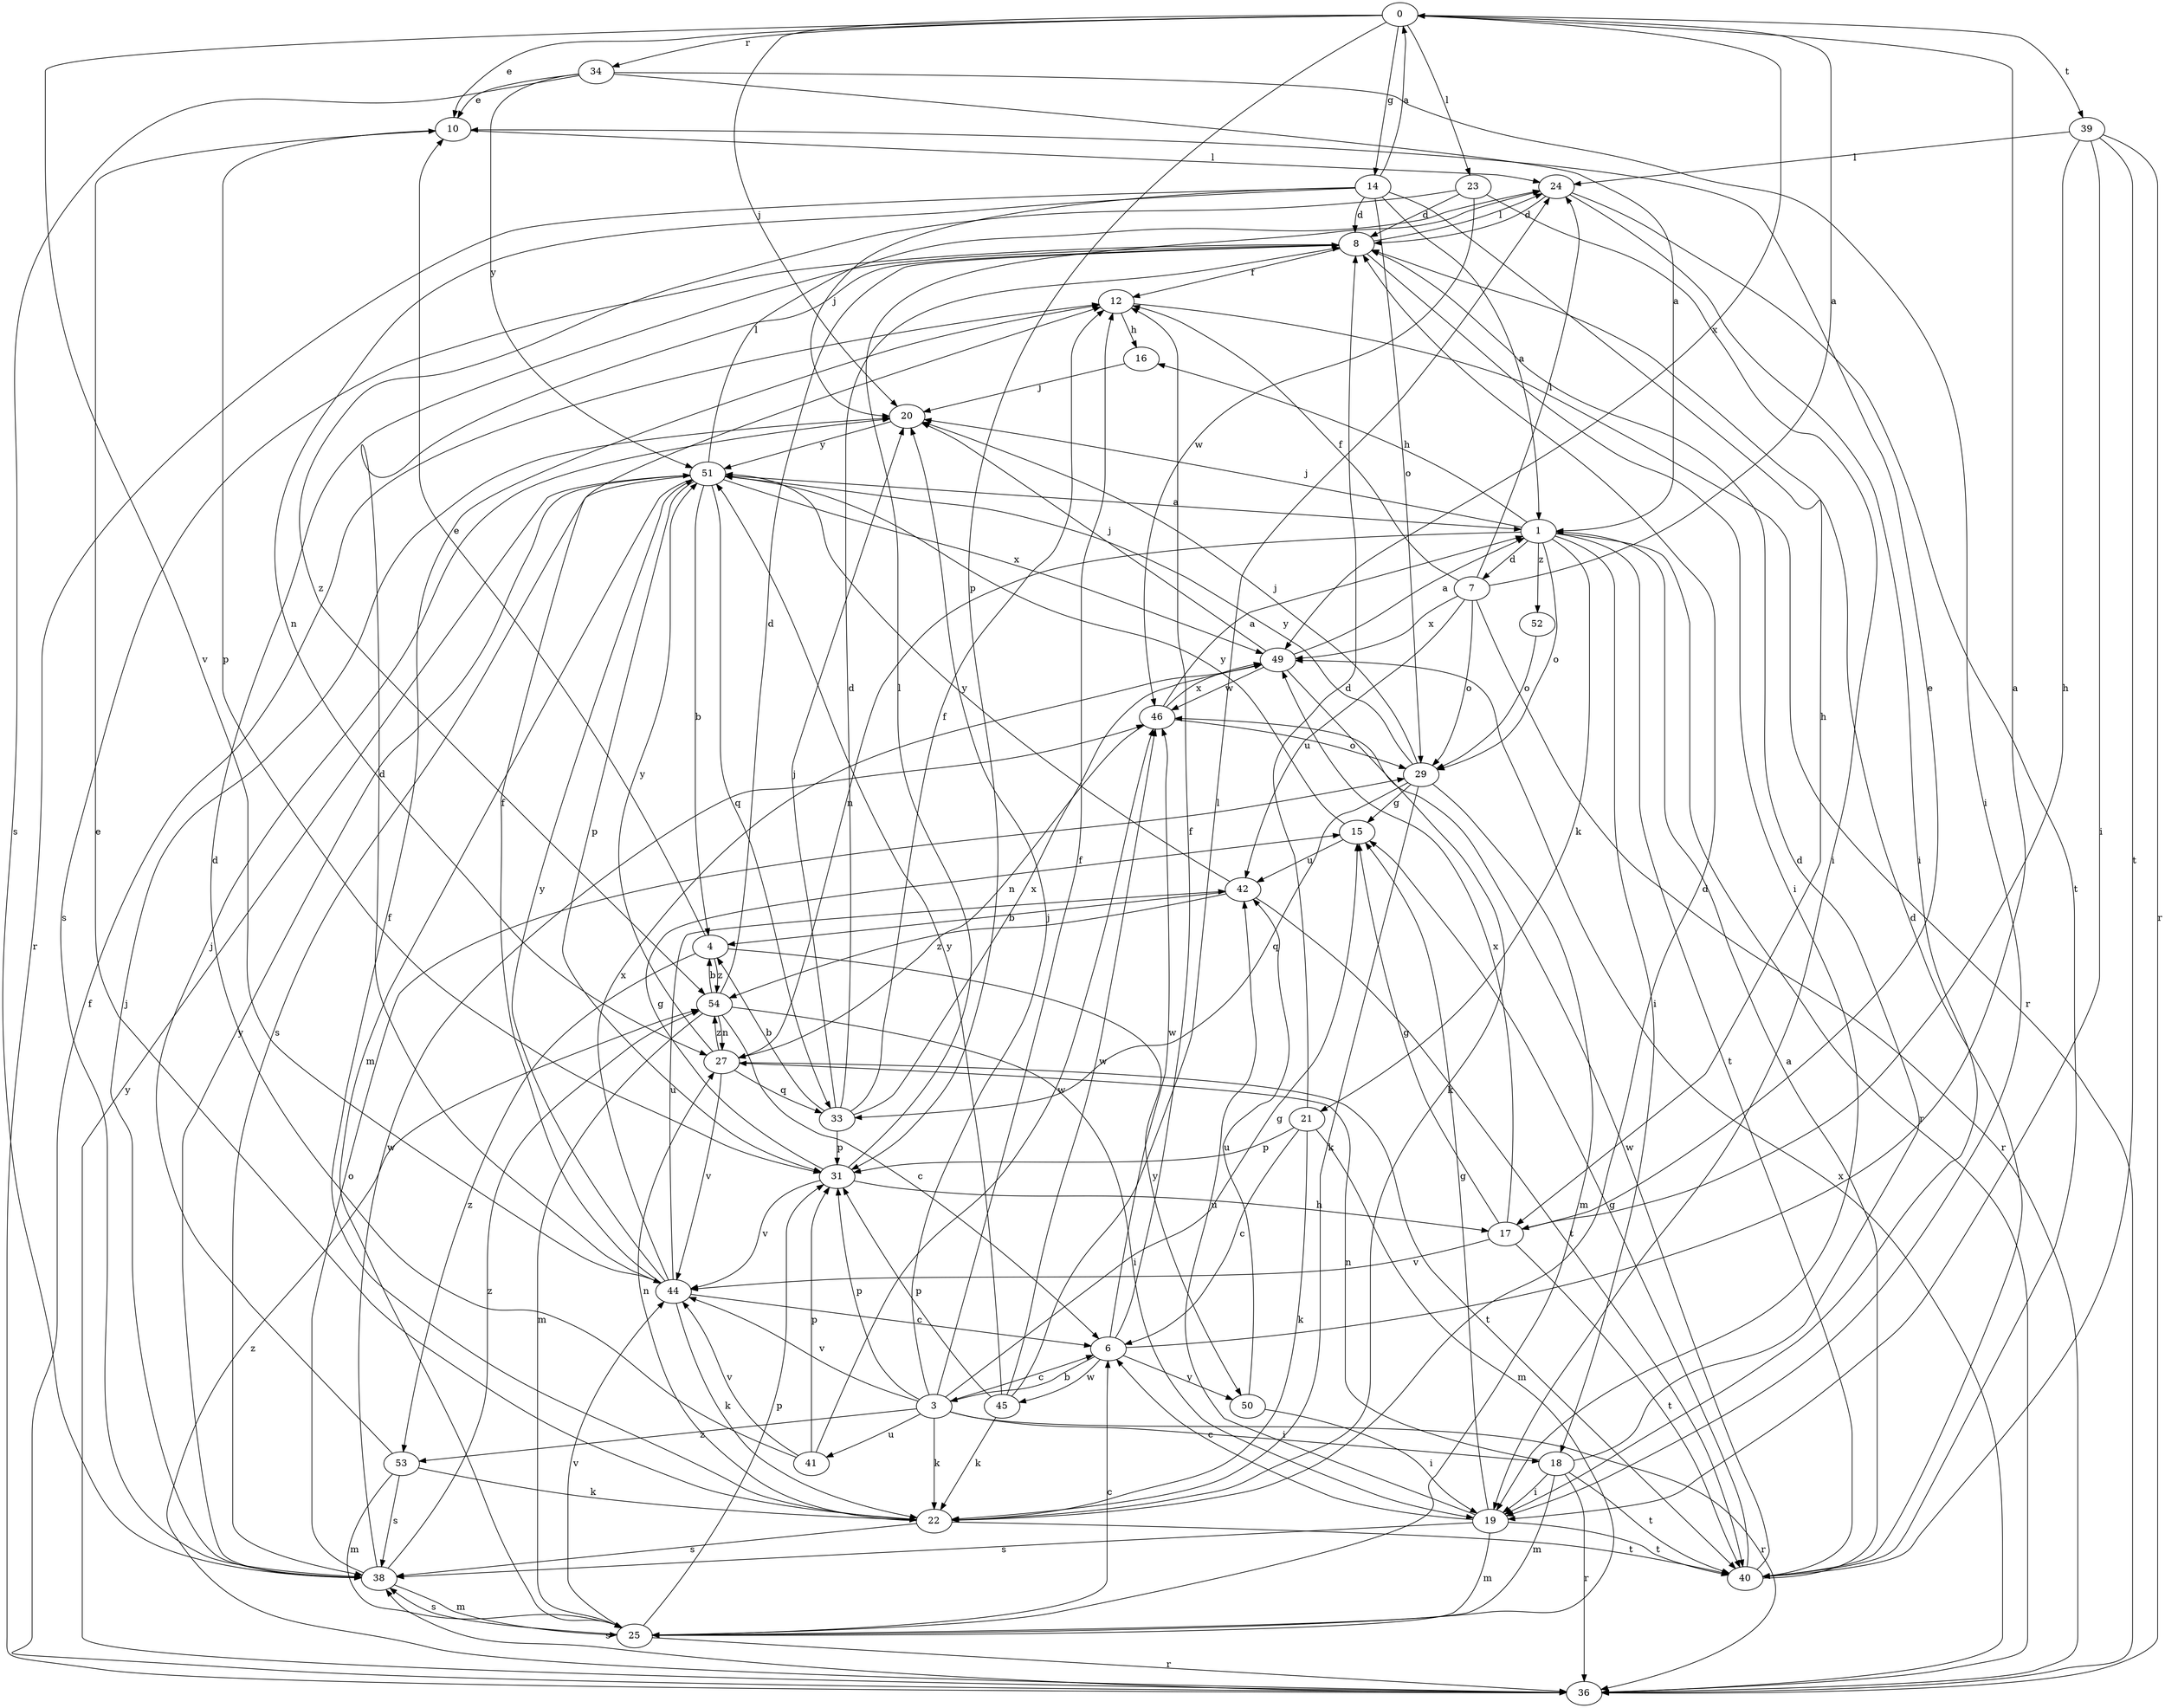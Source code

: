 strict digraph  {
0;
1;
3;
4;
6;
7;
8;
10;
12;
14;
15;
16;
17;
18;
19;
20;
21;
22;
23;
24;
25;
27;
29;
31;
33;
34;
36;
38;
39;
40;
41;
42;
44;
45;
46;
49;
50;
51;
52;
53;
54;
0 -> 10  [label=e];
0 -> 14  [label=g];
0 -> 20  [label=j];
0 -> 23  [label=l];
0 -> 31  [label=p];
0 -> 34  [label=r];
0 -> 39  [label=t];
0 -> 44  [label=v];
0 -> 49  [label=x];
1 -> 7  [label=d];
1 -> 16  [label=h];
1 -> 18  [label=i];
1 -> 20  [label=j];
1 -> 21  [label=k];
1 -> 27  [label=n];
1 -> 29  [label=o];
1 -> 36  [label=r];
1 -> 40  [label=t];
1 -> 52  [label=z];
3 -> 6  [label=c];
3 -> 12  [label=f];
3 -> 15  [label=g];
3 -> 18  [label=i];
3 -> 20  [label=j];
3 -> 22  [label=k];
3 -> 31  [label=p];
3 -> 36  [label=r];
3 -> 41  [label=u];
3 -> 44  [label=v];
3 -> 53  [label=z];
4 -> 10  [label=e];
4 -> 50  [label=y];
4 -> 53  [label=z];
4 -> 54  [label=z];
6 -> 0  [label=a];
6 -> 3  [label=b];
6 -> 12  [label=f];
6 -> 45  [label=w];
6 -> 46  [label=w];
6 -> 50  [label=y];
7 -> 0  [label=a];
7 -> 12  [label=f];
7 -> 24  [label=l];
7 -> 29  [label=o];
7 -> 36  [label=r];
7 -> 42  [label=u];
7 -> 49  [label=x];
8 -> 12  [label=f];
8 -> 19  [label=i];
8 -> 24  [label=l];
8 -> 38  [label=s];
10 -> 24  [label=l];
10 -> 31  [label=p];
12 -> 16  [label=h];
12 -> 36  [label=r];
14 -> 0  [label=a];
14 -> 1  [label=a];
14 -> 8  [label=d];
14 -> 17  [label=h];
14 -> 20  [label=j];
14 -> 27  [label=n];
14 -> 29  [label=o];
14 -> 36  [label=r];
15 -> 42  [label=u];
15 -> 51  [label=y];
16 -> 20  [label=j];
17 -> 10  [label=e];
17 -> 15  [label=g];
17 -> 40  [label=t];
17 -> 44  [label=v];
17 -> 49  [label=x];
18 -> 8  [label=d];
18 -> 19  [label=i];
18 -> 25  [label=m];
18 -> 27  [label=n];
18 -> 36  [label=r];
18 -> 40  [label=t];
19 -> 6  [label=c];
19 -> 15  [label=g];
19 -> 25  [label=m];
19 -> 38  [label=s];
19 -> 40  [label=t];
19 -> 42  [label=u];
20 -> 51  [label=y];
21 -> 6  [label=c];
21 -> 8  [label=d];
21 -> 22  [label=k];
21 -> 25  [label=m];
21 -> 31  [label=p];
22 -> 8  [label=d];
22 -> 10  [label=e];
22 -> 12  [label=f];
22 -> 27  [label=n];
22 -> 38  [label=s];
22 -> 40  [label=t];
23 -> 8  [label=d];
23 -> 19  [label=i];
23 -> 46  [label=w];
23 -> 54  [label=z];
24 -> 8  [label=d];
24 -> 19  [label=i];
24 -> 40  [label=t];
25 -> 6  [label=c];
25 -> 31  [label=p];
25 -> 36  [label=r];
25 -> 38  [label=s];
25 -> 44  [label=v];
27 -> 33  [label=q];
27 -> 40  [label=t];
27 -> 44  [label=v];
27 -> 51  [label=y];
27 -> 54  [label=z];
29 -> 15  [label=g];
29 -> 20  [label=j];
29 -> 22  [label=k];
29 -> 25  [label=m];
29 -> 33  [label=q];
29 -> 51  [label=y];
31 -> 15  [label=g];
31 -> 17  [label=h];
31 -> 24  [label=l];
31 -> 44  [label=v];
33 -> 4  [label=b];
33 -> 8  [label=d];
33 -> 12  [label=f];
33 -> 20  [label=j];
33 -> 31  [label=p];
33 -> 49  [label=x];
34 -> 1  [label=a];
34 -> 10  [label=e];
34 -> 19  [label=i];
34 -> 38  [label=s];
34 -> 51  [label=y];
36 -> 12  [label=f];
36 -> 38  [label=s];
36 -> 49  [label=x];
36 -> 51  [label=y];
36 -> 54  [label=z];
38 -> 20  [label=j];
38 -> 25  [label=m];
38 -> 29  [label=o];
38 -> 46  [label=w];
38 -> 51  [label=y];
38 -> 54  [label=z];
39 -> 17  [label=h];
39 -> 19  [label=i];
39 -> 24  [label=l];
39 -> 36  [label=r];
39 -> 40  [label=t];
40 -> 1  [label=a];
40 -> 8  [label=d];
40 -> 15  [label=g];
40 -> 46  [label=w];
41 -> 8  [label=d];
41 -> 31  [label=p];
41 -> 44  [label=v];
41 -> 46  [label=w];
42 -> 4  [label=b];
42 -> 40  [label=t];
42 -> 51  [label=y];
42 -> 54  [label=z];
44 -> 6  [label=c];
44 -> 8  [label=d];
44 -> 12  [label=f];
44 -> 22  [label=k];
44 -> 42  [label=u];
44 -> 49  [label=x];
44 -> 51  [label=y];
45 -> 22  [label=k];
45 -> 24  [label=l];
45 -> 31  [label=p];
45 -> 46  [label=w];
45 -> 51  [label=y];
46 -> 1  [label=a];
46 -> 27  [label=n];
46 -> 29  [label=o];
46 -> 49  [label=x];
49 -> 1  [label=a];
49 -> 20  [label=j];
49 -> 22  [label=k];
49 -> 46  [label=w];
50 -> 19  [label=i];
50 -> 42  [label=u];
51 -> 1  [label=a];
51 -> 4  [label=b];
51 -> 24  [label=l];
51 -> 25  [label=m];
51 -> 31  [label=p];
51 -> 33  [label=q];
51 -> 38  [label=s];
51 -> 49  [label=x];
52 -> 29  [label=o];
53 -> 20  [label=j];
53 -> 22  [label=k];
53 -> 25  [label=m];
53 -> 38  [label=s];
54 -> 4  [label=b];
54 -> 6  [label=c];
54 -> 8  [label=d];
54 -> 19  [label=i];
54 -> 25  [label=m];
54 -> 27  [label=n];
}
